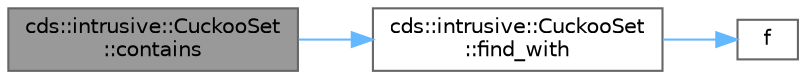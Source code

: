digraph "cds::intrusive::CuckooSet::contains"
{
 // LATEX_PDF_SIZE
  bgcolor="transparent";
  edge [fontname=Helvetica,fontsize=10,labelfontname=Helvetica,labelfontsize=10];
  node [fontname=Helvetica,fontsize=10,shape=box,height=0.2,width=0.4];
  rankdir="LR";
  Node1 [id="Node000001",label="cds::intrusive::CuckooSet\l::contains",height=0.2,width=0.4,color="gray40", fillcolor="grey60", style="filled", fontcolor="black",tooltip="Checks whether the set contains key using pred predicate for searching"];
  Node1 -> Node2 [id="edge3_Node000001_Node000002",color="steelblue1",style="solid",tooltip=" "];
  Node2 [id="Node000002",label="cds::intrusive::CuckooSet\l::find_with",height=0.2,width=0.4,color="grey40", fillcolor="white", style="filled",URL="$classcds_1_1intrusive_1_1_cuckoo_set.html#a783b11c482e9e855ec9d207262aefd75",tooltip="Find the key val using pred predicate for comparing"];
  Node2 -> Node3 [id="edge4_Node000002_Node000003",color="steelblue1",style="solid",tooltip=" "];
  Node3 [id="Node000003",label="f",height=0.2,width=0.4,color="grey40", fillcolor="white", style="filled",URL="$cxx11__tensor__map_8cpp.html#a7f507fea02198f6cb81c86640c7b1a4e",tooltip=" "];
}
